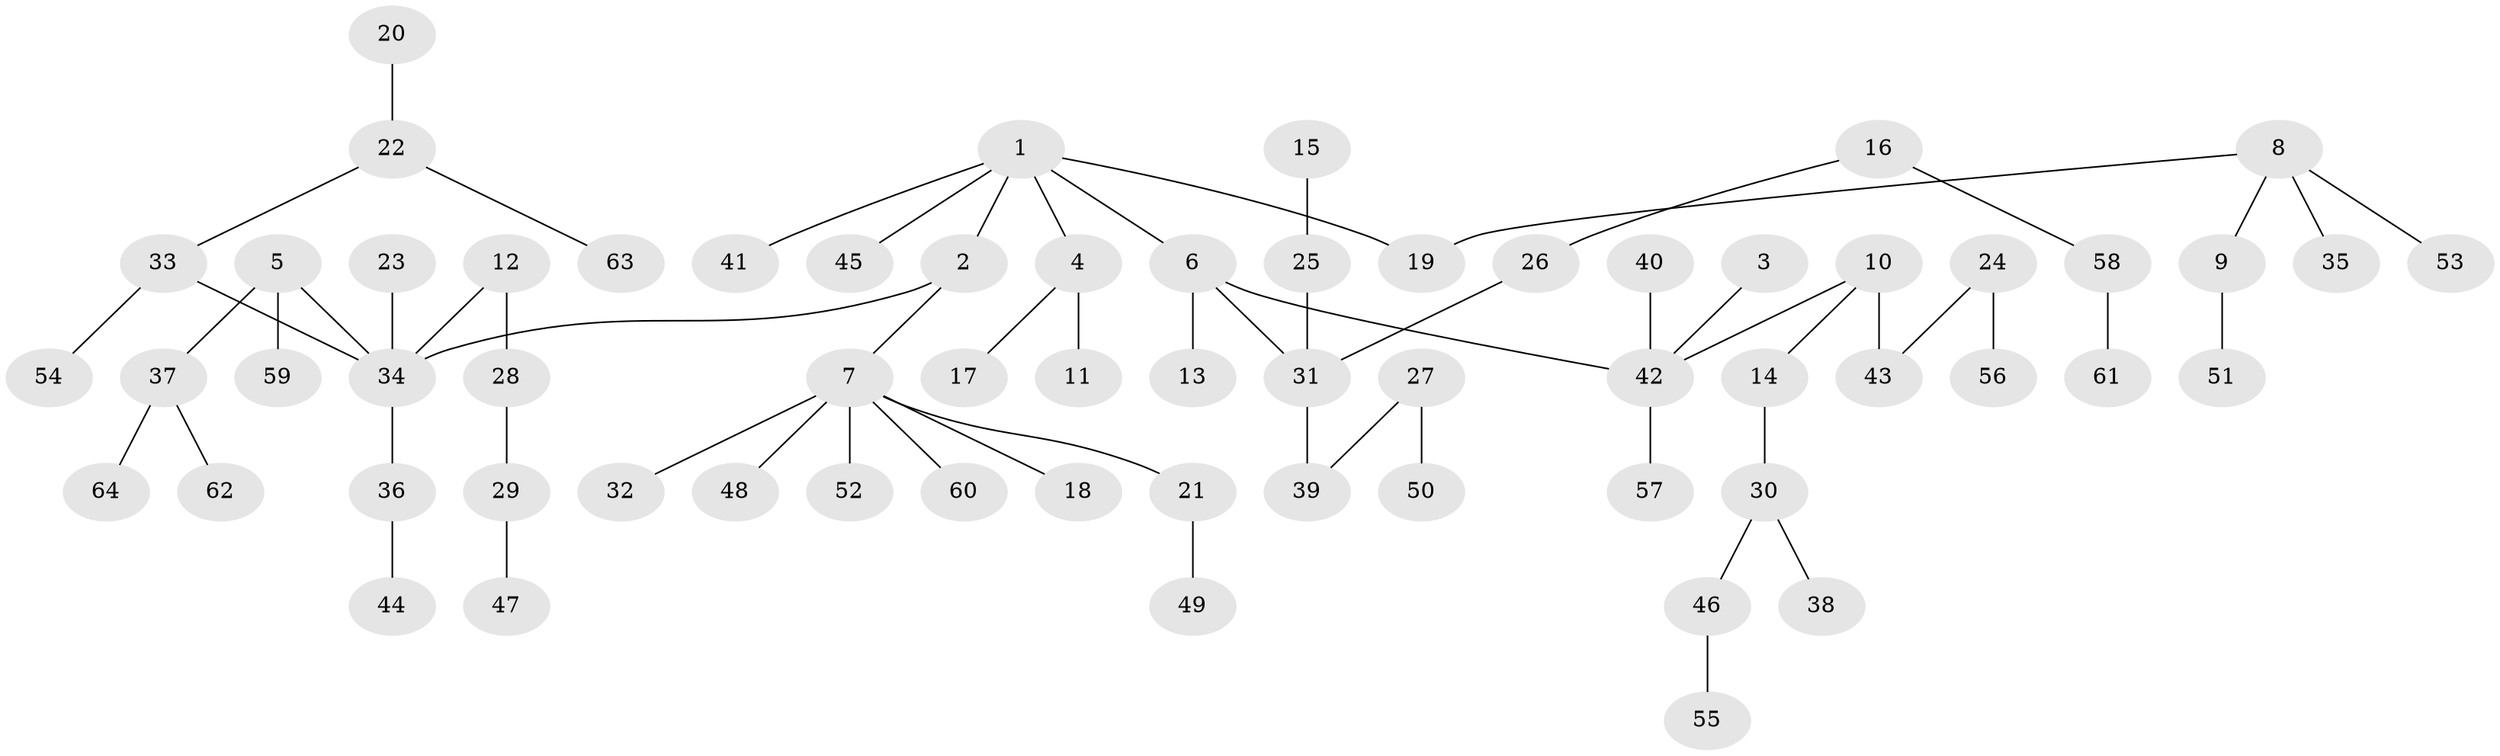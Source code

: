 // original degree distribution, {6: 0.02197802197802198, 3: 0.15384615384615385, 8: 0.01098901098901099, 5: 0.02197802197802198, 7: 0.01098901098901099, 1: 0.5164835164835165, 4: 0.03296703296703297, 2: 0.23076923076923078}
// Generated by graph-tools (version 1.1) at 2025/37/03/04/25 23:37:25]
// undirected, 64 vertices, 63 edges
graph export_dot {
  node [color=gray90,style=filled];
  1;
  2;
  3;
  4;
  5;
  6;
  7;
  8;
  9;
  10;
  11;
  12;
  13;
  14;
  15;
  16;
  17;
  18;
  19;
  20;
  21;
  22;
  23;
  24;
  25;
  26;
  27;
  28;
  29;
  30;
  31;
  32;
  33;
  34;
  35;
  36;
  37;
  38;
  39;
  40;
  41;
  42;
  43;
  44;
  45;
  46;
  47;
  48;
  49;
  50;
  51;
  52;
  53;
  54;
  55;
  56;
  57;
  58;
  59;
  60;
  61;
  62;
  63;
  64;
  1 -- 2 [weight=1.0];
  1 -- 4 [weight=1.0];
  1 -- 6 [weight=1.0];
  1 -- 19 [weight=1.0];
  1 -- 41 [weight=1.0];
  1 -- 45 [weight=1.0];
  2 -- 7 [weight=1.0];
  2 -- 34 [weight=1.0];
  3 -- 42 [weight=1.0];
  4 -- 11 [weight=1.0];
  4 -- 17 [weight=1.0];
  5 -- 34 [weight=1.0];
  5 -- 37 [weight=1.0];
  5 -- 59 [weight=1.0];
  6 -- 13 [weight=1.0];
  6 -- 31 [weight=1.0];
  6 -- 42 [weight=1.0];
  7 -- 18 [weight=1.0];
  7 -- 21 [weight=1.0];
  7 -- 32 [weight=1.0];
  7 -- 48 [weight=1.0];
  7 -- 52 [weight=1.0];
  7 -- 60 [weight=1.0];
  8 -- 9 [weight=1.0];
  8 -- 19 [weight=1.0];
  8 -- 35 [weight=1.0];
  8 -- 53 [weight=1.0];
  9 -- 51 [weight=1.0];
  10 -- 14 [weight=1.0];
  10 -- 42 [weight=1.0];
  10 -- 43 [weight=1.0];
  12 -- 28 [weight=1.0];
  12 -- 34 [weight=1.0];
  14 -- 30 [weight=1.0];
  15 -- 25 [weight=1.0];
  16 -- 26 [weight=1.0];
  16 -- 58 [weight=1.0];
  20 -- 22 [weight=1.0];
  21 -- 49 [weight=1.0];
  22 -- 33 [weight=1.0];
  22 -- 63 [weight=1.0];
  23 -- 34 [weight=1.0];
  24 -- 43 [weight=1.0];
  24 -- 56 [weight=1.0];
  25 -- 31 [weight=1.0];
  26 -- 31 [weight=1.0];
  27 -- 39 [weight=1.0];
  27 -- 50 [weight=1.0];
  28 -- 29 [weight=1.0];
  29 -- 47 [weight=1.0];
  30 -- 38 [weight=1.0];
  30 -- 46 [weight=1.0];
  31 -- 39 [weight=1.0];
  33 -- 34 [weight=1.0];
  33 -- 54 [weight=1.0];
  34 -- 36 [weight=1.0];
  36 -- 44 [weight=1.0];
  37 -- 62 [weight=1.0];
  37 -- 64 [weight=1.0];
  40 -- 42 [weight=1.0];
  42 -- 57 [weight=1.0];
  46 -- 55 [weight=1.0];
  58 -- 61 [weight=1.0];
}
